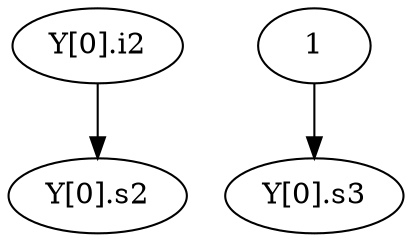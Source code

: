 digraph G {
0[label="Y[0].s2"];
1[label="Y[0].i2"];
2[label="Y[0].s3"];
3[label="1"];
1->0 ;
3->2 ;
}
